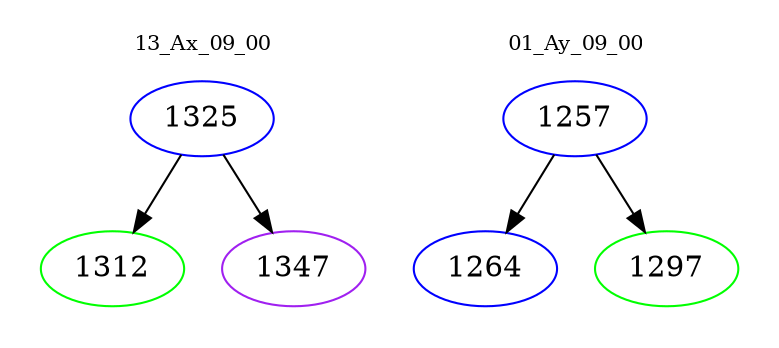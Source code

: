 digraph{
subgraph cluster_0 {
color = white
label = "13_Ax_09_00";
fontsize=10;
T0_1325 [label="1325", color="blue"]
T0_1325 -> T0_1312 [color="black"]
T0_1312 [label="1312", color="green"]
T0_1325 -> T0_1347 [color="black"]
T0_1347 [label="1347", color="purple"]
}
subgraph cluster_1 {
color = white
label = "01_Ay_09_00";
fontsize=10;
T1_1257 [label="1257", color="blue"]
T1_1257 -> T1_1264 [color="black"]
T1_1264 [label="1264", color="blue"]
T1_1257 -> T1_1297 [color="black"]
T1_1297 [label="1297", color="green"]
}
}
